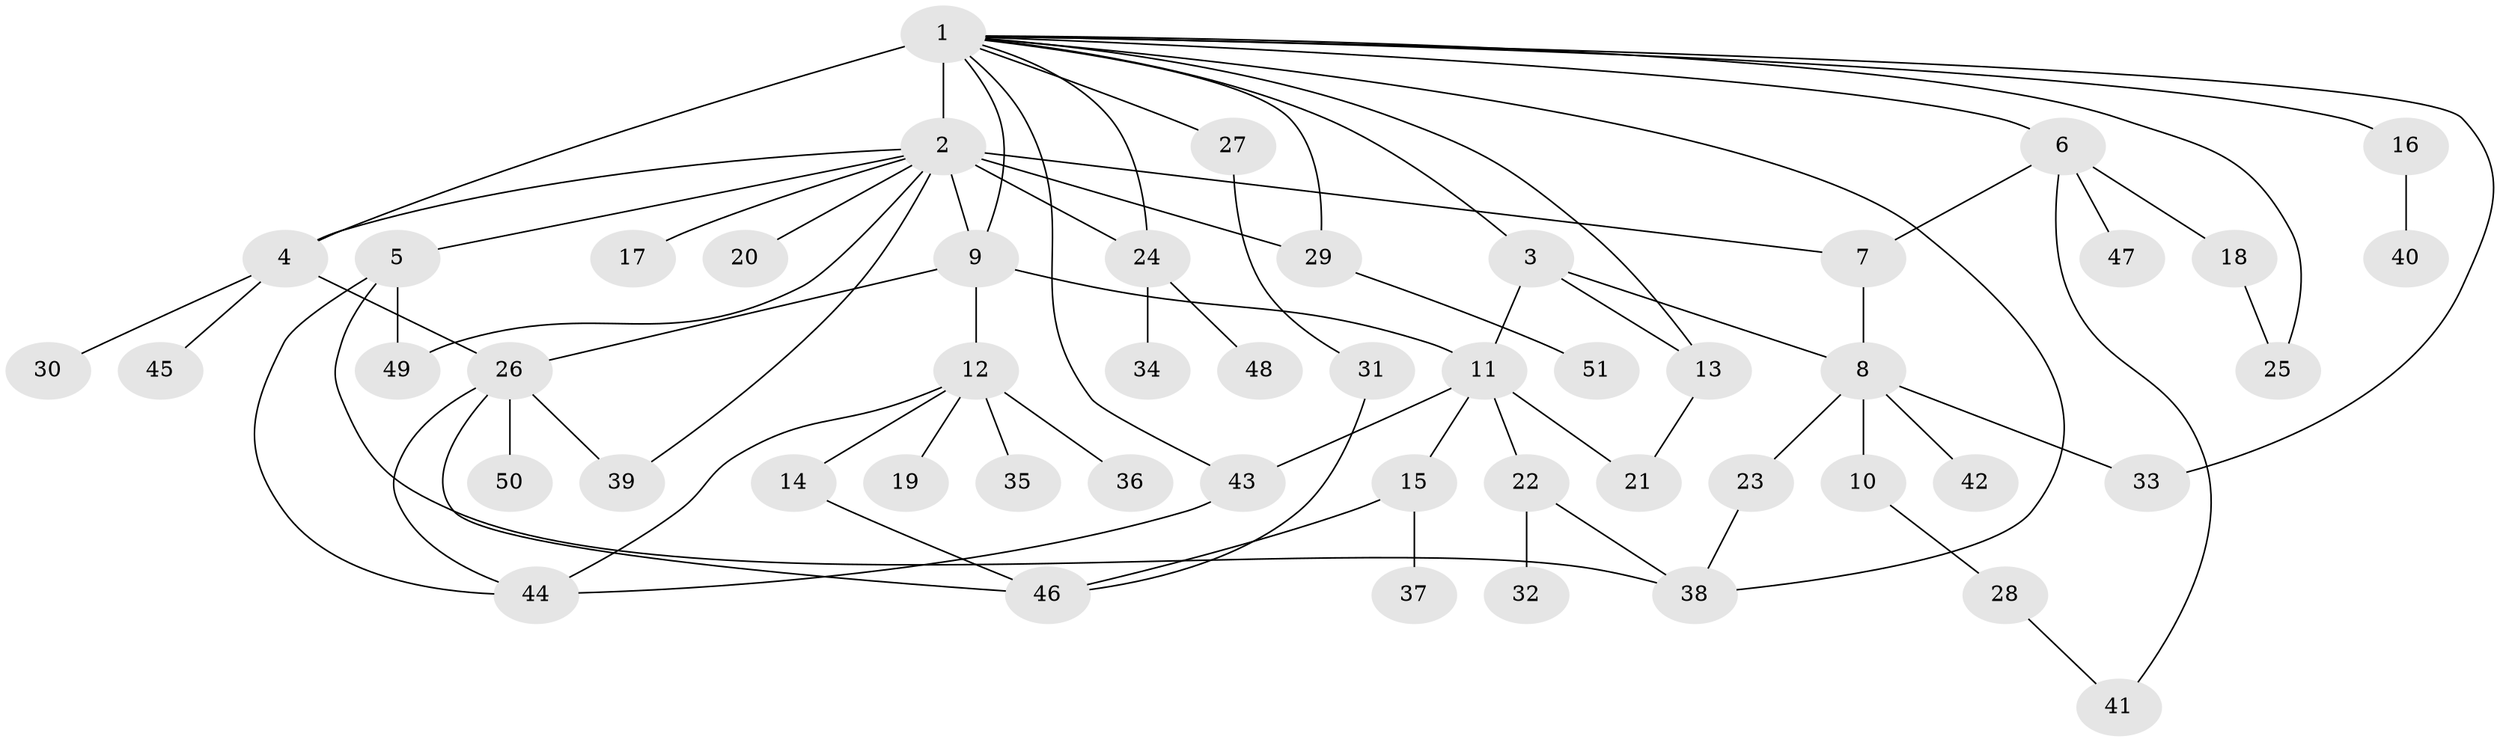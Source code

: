 // original degree distribution, {3: 0.1188118811881188, 30: 0.009900990099009901, 1: 0.46534653465346537, 5: 0.06930693069306931, 6: 0.019801980198019802, 4: 0.0594059405940594, 7: 0.039603960396039604, 8: 0.009900990099009901, 2: 0.2079207920792079}
// Generated by graph-tools (version 1.1) at 2025/50/03/04/25 22:50:45]
// undirected, 51 vertices, 75 edges
graph export_dot {
  node [color=gray90,style=filled];
  1;
  2;
  3;
  4;
  5;
  6;
  7;
  8;
  9;
  10;
  11;
  12;
  13;
  14;
  15;
  16;
  17;
  18;
  19;
  20;
  21;
  22;
  23;
  24;
  25;
  26;
  27;
  28;
  29;
  30;
  31;
  32;
  33;
  34;
  35;
  36;
  37;
  38;
  39;
  40;
  41;
  42;
  43;
  44;
  45;
  46;
  47;
  48;
  49;
  50;
  51;
  1 -- 2 [weight=18.0];
  1 -- 3 [weight=1.0];
  1 -- 4 [weight=1.0];
  1 -- 6 [weight=2.0];
  1 -- 9 [weight=2.0];
  1 -- 13 [weight=1.0];
  1 -- 16 [weight=1.0];
  1 -- 24 [weight=2.0];
  1 -- 25 [weight=1.0];
  1 -- 27 [weight=1.0];
  1 -- 29 [weight=1.0];
  1 -- 33 [weight=1.0];
  1 -- 38 [weight=1.0];
  1 -- 43 [weight=1.0];
  2 -- 4 [weight=1.0];
  2 -- 5 [weight=1.0];
  2 -- 7 [weight=1.0];
  2 -- 9 [weight=1.0];
  2 -- 17 [weight=1.0];
  2 -- 20 [weight=1.0];
  2 -- 24 [weight=1.0];
  2 -- 29 [weight=1.0];
  2 -- 39 [weight=1.0];
  2 -- 49 [weight=1.0];
  3 -- 8 [weight=1.0];
  3 -- 11 [weight=1.0];
  3 -- 13 [weight=1.0];
  4 -- 26 [weight=1.0];
  4 -- 30 [weight=1.0];
  4 -- 45 [weight=1.0];
  5 -- 38 [weight=1.0];
  5 -- 44 [weight=1.0];
  5 -- 49 [weight=1.0];
  6 -- 7 [weight=1.0];
  6 -- 18 [weight=1.0];
  6 -- 41 [weight=1.0];
  6 -- 47 [weight=1.0];
  7 -- 8 [weight=1.0];
  8 -- 10 [weight=1.0];
  8 -- 23 [weight=1.0];
  8 -- 33 [weight=1.0];
  8 -- 42 [weight=1.0];
  9 -- 11 [weight=1.0];
  9 -- 12 [weight=1.0];
  9 -- 26 [weight=1.0];
  10 -- 28 [weight=1.0];
  11 -- 15 [weight=1.0];
  11 -- 21 [weight=1.0];
  11 -- 22 [weight=1.0];
  11 -- 43 [weight=1.0];
  12 -- 14 [weight=1.0];
  12 -- 19 [weight=1.0];
  12 -- 35 [weight=1.0];
  12 -- 36 [weight=1.0];
  12 -- 44 [weight=1.0];
  13 -- 21 [weight=1.0];
  14 -- 46 [weight=1.0];
  15 -- 37 [weight=1.0];
  15 -- 46 [weight=1.0];
  16 -- 40 [weight=1.0];
  18 -- 25 [weight=1.0];
  22 -- 32 [weight=1.0];
  22 -- 38 [weight=1.0];
  23 -- 38 [weight=1.0];
  24 -- 34 [weight=1.0];
  24 -- 48 [weight=1.0];
  26 -- 39 [weight=1.0];
  26 -- 44 [weight=1.0];
  26 -- 46 [weight=1.0];
  26 -- 50 [weight=1.0];
  27 -- 31 [weight=1.0];
  28 -- 41 [weight=1.0];
  29 -- 51 [weight=1.0];
  31 -- 46 [weight=1.0];
  43 -- 44 [weight=1.0];
}
